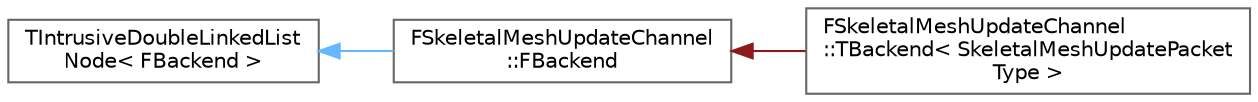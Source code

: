 digraph "Graphical Class Hierarchy"
{
 // INTERACTIVE_SVG=YES
 // LATEX_PDF_SIZE
  bgcolor="transparent";
  edge [fontname=Helvetica,fontsize=10,labelfontname=Helvetica,labelfontsize=10];
  node [fontname=Helvetica,fontsize=10,shape=box,height=0.2,width=0.4];
  rankdir="LR";
  Node0 [id="Node000000",label="TIntrusiveDoubleLinkedList\lNode\< FBackend \>",height=0.2,width=0.4,color="grey40", fillcolor="white", style="filled",URL="$d9/ddf/classTIntrusiveDoubleLinkedListNode.html",tooltip=" "];
  Node0 -> Node1 [id="edge6353_Node000000_Node000001",dir="back",color="steelblue1",style="solid",tooltip=" "];
  Node1 [id="Node000001",label="FSkeletalMeshUpdateChannel\l::FBackend",height=0.2,width=0.4,color="grey40", fillcolor="white", style="filled",URL="$d3/da6/structFSkeletalMeshUpdateChannel_1_1FBackend.html",tooltip=" "];
  Node1 -> Node2 [id="edge6354_Node000001_Node000002",dir="back",color="firebrick4",style="solid",tooltip=" "];
  Node2 [id="Node000002",label="FSkeletalMeshUpdateChannel\l::TBackend\< SkeletalMeshUpdatePacket\lType \>",height=0.2,width=0.4,color="grey40", fillcolor="white", style="filled",URL="$d8/d20/classFSkeletalMeshUpdateChannel_1_1TBackend.html",tooltip=" "];
}
